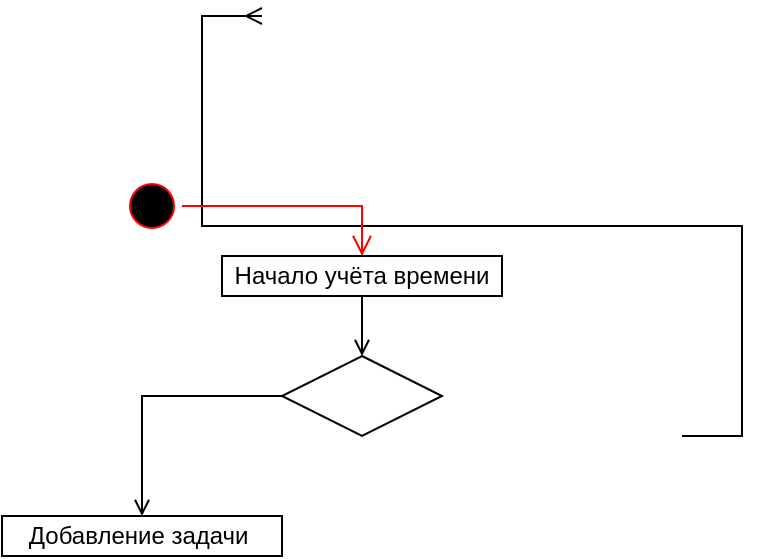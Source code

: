 <mxfile version="21.5.0" type="github">
  <diagram name="Страница 1" id="kH5TGTa49pQ1xXuzojZ1">
    <mxGraphModel dx="746" dy="465" grid="1" gridSize="10" guides="1" tooltips="1" connect="1" arrows="1" fold="1" page="1" pageScale="1" pageWidth="827" pageHeight="1169" math="0" shadow="0">
      <root>
        <mxCell id="0" />
        <mxCell id="1" parent="0" />
        <mxCell id="bnpDNc1fS76ybBu1z4WZ-33" value="" style="edgeStyle=entityRelationEdgeStyle;fontSize=12;html=1;endArrow=ERmany;rounded=0;exitX=0.5;exitY=0;exitDx=0;exitDy=0;entryX=0.5;entryY=1;entryDx=0;entryDy=0;" parent="1" source="bnpDNc1fS76ybBu1z4WZ-18" edge="1">
          <mxGeometry width="100" height="100" relative="1" as="geometry">
            <mxPoint x="400" y="280" as="sourcePoint" />
            <mxPoint x="190" y="70" as="targetPoint" />
          </mxGeometry>
        </mxCell>
        <mxCell id="l62aZes21H0DnFk_PJ2G-6" value="" style="ellipse;html=1;shape=startState;fillColor=#000000;strokeColor=#ff0000;" vertex="1" parent="1">
          <mxGeometry x="120" y="150" width="30" height="30" as="geometry" />
        </mxCell>
        <mxCell id="l62aZes21H0DnFk_PJ2G-7" value="" style="edgeStyle=orthogonalEdgeStyle;html=1;verticalAlign=bottom;endArrow=open;endSize=8;strokeColor=#ff0000;rounded=0;entryX=0.5;entryY=0;entryDx=0;entryDy=0;" edge="1" source="l62aZes21H0DnFk_PJ2G-6" parent="1" target="l62aZes21H0DnFk_PJ2G-9">
          <mxGeometry relative="1" as="geometry">
            <mxPoint x="250" y="200" as="targetPoint" />
          </mxGeometry>
        </mxCell>
        <mxCell id="l62aZes21H0DnFk_PJ2G-20" style="edgeStyle=orthogonalEdgeStyle;rounded=0;orthogonalLoop=1;jettySize=auto;html=1;exitX=0.5;exitY=1;exitDx=0;exitDy=0;entryX=0.5;entryY=0;entryDx=0;entryDy=0;endArrow=open;endFill=0;" edge="1" parent="1" source="l62aZes21H0DnFk_PJ2G-9" target="l62aZes21H0DnFk_PJ2G-16">
          <mxGeometry relative="1" as="geometry" />
        </mxCell>
        <mxCell id="l62aZes21H0DnFk_PJ2G-9" value="Начало учёта времени" style="html=1;whiteSpace=wrap;" vertex="1" parent="1">
          <mxGeometry x="170" y="190" width="140" height="20" as="geometry" />
        </mxCell>
        <mxCell id="l62aZes21H0DnFk_PJ2G-14" value="Добавление задачи&amp;nbsp;" style="html=1;whiteSpace=wrap;" vertex="1" parent="1">
          <mxGeometry x="60" y="320" width="140" height="20" as="geometry" />
        </mxCell>
        <mxCell id="l62aZes21H0DnFk_PJ2G-21" style="edgeStyle=orthogonalEdgeStyle;rounded=0;orthogonalLoop=1;jettySize=auto;html=1;exitX=0;exitY=0.5;exitDx=0;exitDy=0;entryX=0.5;entryY=0;entryDx=0;entryDy=0;endArrow=open;endFill=0;" edge="1" parent="1" source="l62aZes21H0DnFk_PJ2G-16" target="l62aZes21H0DnFk_PJ2G-14">
          <mxGeometry relative="1" as="geometry" />
        </mxCell>
        <mxCell id="l62aZes21H0DnFk_PJ2G-16" value="" style="rhombus;whiteSpace=wrap;html=1;" vertex="1" parent="1">
          <mxGeometry x="200" y="240" width="80" height="40" as="geometry" />
        </mxCell>
      </root>
    </mxGraphModel>
  </diagram>
</mxfile>
